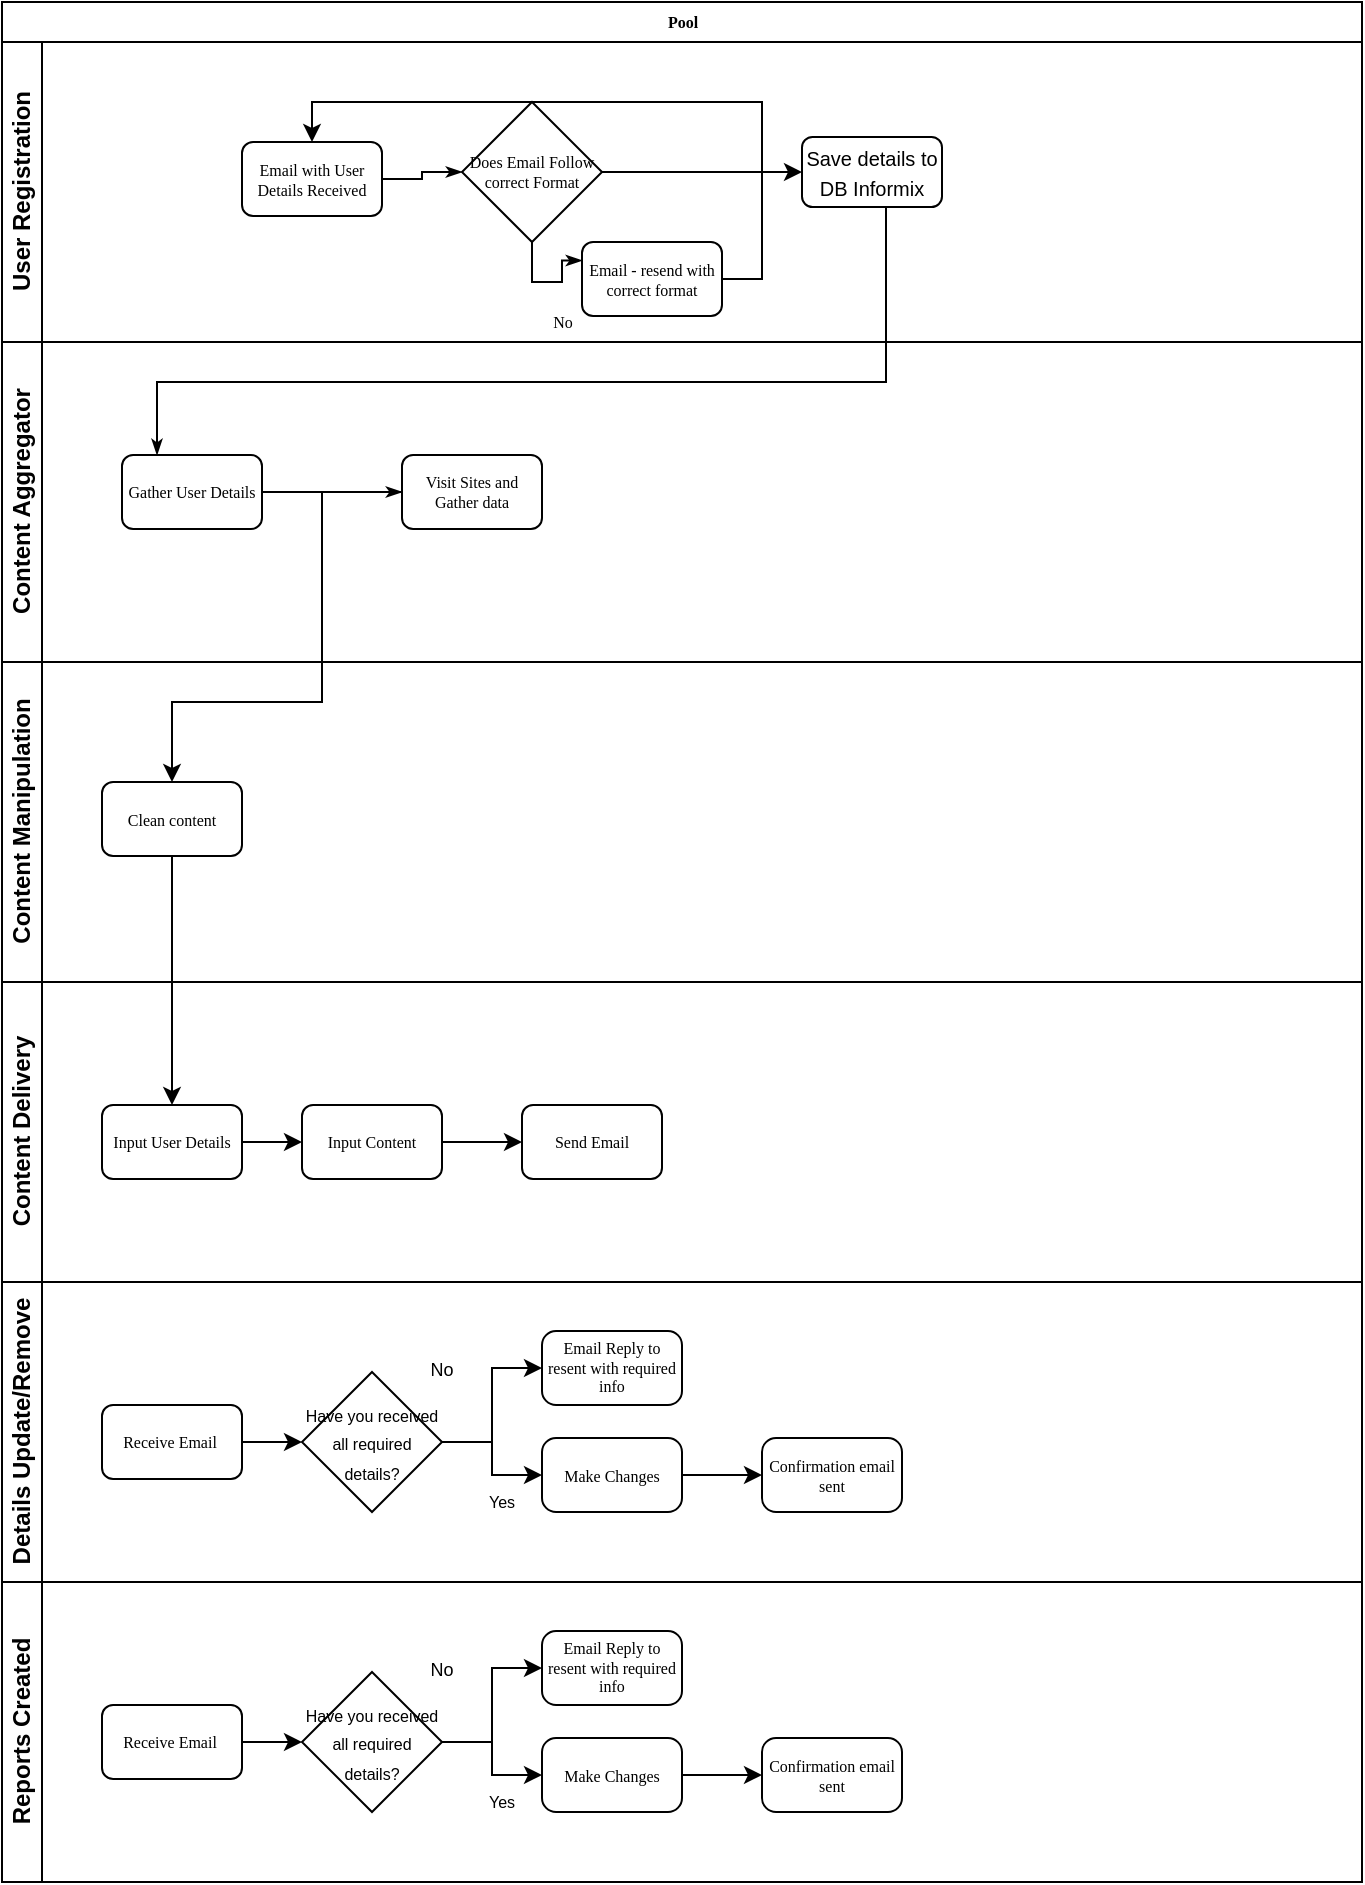 <mxfile version="13.3.0" type="onedrive"><diagram name="Page-1" id="c7488fd3-1785-93aa-aadb-54a6760d102a"><mxGraphModel dx="965" dy="507" grid="1" gridSize="10" guides="1" tooltips="1" connect="1" arrows="1" fold="1" page="1" pageScale="1" pageWidth="1100" pageHeight="850" background="#ffffff" math="0" shadow="0"><root><mxCell id="0"/><mxCell id="1" parent="0"/><mxCell id="2b4e8129b02d487f-1" value="Pool" style="swimlane;html=1;childLayout=stackLayout;horizontal=1;startSize=20;horizontalStack=0;rounded=0;shadow=0;labelBackgroundColor=none;strokeWidth=1;fontFamily=Verdana;fontSize=8;align=center;" parent="1" vertex="1"><mxGeometry x="180" y="70" width="680" height="940" as="geometry"/></mxCell><mxCell id="2b4e8129b02d487f-3" value="User Registration" style="swimlane;html=1;startSize=20;horizontal=0;" parent="2b4e8129b02d487f-1" vertex="1"><mxGeometry y="20" width="680" height="150" as="geometry"/></mxCell><mxCell id="2b4e8129b02d487f-26" style="edgeStyle=orthogonalEdgeStyle;rounded=0;html=1;labelBackgroundColor=none;startArrow=none;startFill=0;startSize=5;endArrow=classicThin;endFill=1;endSize=5;jettySize=auto;orthogonalLoop=1;strokeWidth=1;fontFamily=Verdana;fontSize=8" parent="2b4e8129b02d487f-3" source="2b4e8129b02d487f-12" target="2b4e8129b02d487f-13" edge="1"><mxGeometry relative="1" as="geometry"/></mxCell><mxCell id="J43mlfefdDWLX61VT9rE-13" value="&lt;font style=&quot;font-size: 10px&quot;&gt;Save details to DB Informix&lt;/font&gt;" style="rounded=1;whiteSpace=wrap;html=1;" vertex="1" parent="2b4e8129b02d487f-3"><mxGeometry x="400" y="47.5" width="70" height="35" as="geometry"/></mxCell><mxCell id="2b4e8129b02d487f-12" value="Email with User Details Received" style="rounded=1;whiteSpace=wrap;html=1;shadow=0;labelBackgroundColor=none;strokeWidth=1;fontFamily=Verdana;fontSize=8;align=center;" parent="2b4e8129b02d487f-3" vertex="1"><mxGeometry x="120" y="50.0" width="70" height="37" as="geometry"/></mxCell><mxCell id="J43mlfefdDWLX61VT9rE-12" value="" style="edgeStyle=orthogonalEdgeStyle;rounded=0;orthogonalLoop=1;jettySize=auto;html=1;entryX=0;entryY=0.5;entryDx=0;entryDy=0;" edge="1" parent="2b4e8129b02d487f-3" source="2b4e8129b02d487f-13" target="J43mlfefdDWLX61VT9rE-13"><mxGeometry relative="1" as="geometry"><mxPoint x="380" y="65" as="targetPoint"/></mxGeometry></mxCell><mxCell id="2b4e8129b02d487f-13" value="Does Email Follow correct Format" style="strokeWidth=1;html=1;shape=mxgraph.flowchart.decision;whiteSpace=wrap;rounded=1;shadow=0;labelBackgroundColor=none;fontFamily=Verdana;fontSize=8;align=center;" parent="2b4e8129b02d487f-3" vertex="1"><mxGeometry x="230" y="30" width="70" height="70" as="geometry"/></mxCell><mxCell id="2b4e8129b02d487f-25" value="No" style="edgeStyle=orthogonalEdgeStyle;rounded=0;html=1;labelBackgroundColor=none;startArrow=none;startFill=0;startSize=5;endArrow=classicThin;endFill=1;endSize=5;jettySize=auto;orthogonalLoop=1;strokeWidth=1;fontFamily=Verdana;fontSize=8;entryX=0;entryY=0.25;entryDx=0;entryDy=0;" parent="2b4e8129b02d487f-3" source="2b4e8129b02d487f-13" target="J43mlfefdDWLX61VT9rE-15" edge="1"><mxGeometry x="0.257" y="-20" relative="1" as="geometry"><mxPoint x="-20" y="20" as="offset"/><mxPoint x="290" y="10" as="targetPoint"/><Array as="points"><mxPoint x="265" y="120"/><mxPoint x="280" y="120"/><mxPoint x="280" y="109"/></Array></mxGeometry></mxCell><mxCell id="J43mlfefdDWLX61VT9rE-16" style="edgeStyle=orthogonalEdgeStyle;rounded=0;orthogonalLoop=1;jettySize=auto;html=1;exitX=1;exitY=0.5;exitDx=0;exitDy=0;entryX=0.5;entryY=0;entryDx=0;entryDy=0;" edge="1" parent="2b4e8129b02d487f-3" source="J43mlfefdDWLX61VT9rE-15" target="2b4e8129b02d487f-12"><mxGeometry relative="1" as="geometry"/></mxCell><mxCell id="J43mlfefdDWLX61VT9rE-15" value="Email - resend with correct format" style="rounded=1;whiteSpace=wrap;html=1;shadow=0;labelBackgroundColor=none;strokeWidth=1;fontFamily=Verdana;fontSize=8;align=center;" vertex="1" parent="2b4e8129b02d487f-3"><mxGeometry x="290" y="100.0" width="70" height="37" as="geometry"/></mxCell><mxCell id="2b4e8129b02d487f-4" value="Content Aggregator" style="swimlane;html=1;startSize=20;horizontal=0;" parent="2b4e8129b02d487f-1" vertex="1"><mxGeometry y="170" width="680" height="160" as="geometry"/></mxCell><mxCell id="2b4e8129b02d487f-28" style="edgeStyle=orthogonalEdgeStyle;rounded=0;html=1;labelBackgroundColor=none;startArrow=none;startFill=0;startSize=5;endArrow=classicThin;endFill=1;endSize=5;jettySize=auto;orthogonalLoop=1;strokeWidth=1;fontFamily=Verdana;fontSize=8;entryX=0;entryY=0.5;entryDx=0;entryDy=0;" parent="2b4e8129b02d487f-4" source="2b4e8129b02d487f-14" target="2b4e8129b02d487f-17" edge="1"><mxGeometry relative="1" as="geometry"><mxPoint x="190" y="76" as="targetPoint"/></mxGeometry></mxCell><mxCell id="2b4e8129b02d487f-17" value="Visit Sites and Gather data" style="rounded=1;whiteSpace=wrap;html=1;shadow=0;labelBackgroundColor=none;strokeWidth=1;fontFamily=Verdana;fontSize=8;align=center;" parent="2b4e8129b02d487f-4" vertex="1"><mxGeometry x="200" y="56.5" width="70" height="37" as="geometry"/></mxCell><mxCell id="2b4e8129b02d487f-14" value="Gather User Details" style="rounded=1;whiteSpace=wrap;html=1;shadow=0;labelBackgroundColor=none;strokeWidth=1;fontFamily=Verdana;fontSize=8;align=center;" parent="2b4e8129b02d487f-4" vertex="1"><mxGeometry x="60" y="56.5" width="70" height="37" as="geometry"/></mxCell><mxCell id="J43mlfefdDWLX61VT9rE-46" value="Content Manipulation" style="swimlane;html=1;startSize=20;horizontal=0;" vertex="1" parent="2b4e8129b02d487f-1"><mxGeometry y="330" width="680" height="160" as="geometry"/></mxCell><mxCell id="J43mlfefdDWLX61VT9rE-20" value="Clean content" style="rounded=1;whiteSpace=wrap;html=1;shadow=0;labelBackgroundColor=none;strokeWidth=1;fontFamily=Verdana;fontSize=8;align=center;" vertex="1" parent="J43mlfefdDWLX61VT9rE-46"><mxGeometry x="50" y="60" width="70" height="37" as="geometry"/></mxCell><mxCell id="J43mlfefdDWLX61VT9rE-54" value="Content Delivery" style="swimlane;html=1;startSize=20;horizontal=0;" vertex="1" parent="2b4e8129b02d487f-1"><mxGeometry y="490" width="680" height="150" as="geometry"/></mxCell><mxCell id="J43mlfefdDWLX61VT9rE-57" value="" style="edgeStyle=orthogonalEdgeStyle;rounded=0;orthogonalLoop=1;jettySize=auto;html=1;" edge="1" parent="J43mlfefdDWLX61VT9rE-54" source="J43mlfefdDWLX61VT9rE-22" target="J43mlfefdDWLX61VT9rE-56"><mxGeometry relative="1" as="geometry"/></mxCell><mxCell id="J43mlfefdDWLX61VT9rE-58" value="Send Email" style="rounded=1;whiteSpace=wrap;html=1;shadow=0;labelBackgroundColor=none;strokeWidth=1;fontFamily=Verdana;fontSize=8;align=center;" vertex="1" parent="J43mlfefdDWLX61VT9rE-54"><mxGeometry x="260" y="61.5" width="70" height="37" as="geometry"/></mxCell><mxCell id="J43mlfefdDWLX61VT9rE-22" value="Input User Details" style="rounded=1;whiteSpace=wrap;html=1;shadow=0;labelBackgroundColor=none;strokeWidth=1;fontFamily=Verdana;fontSize=8;align=center;" vertex="1" parent="J43mlfefdDWLX61VT9rE-54"><mxGeometry x="50" y="61.5" width="70" height="37" as="geometry"/></mxCell><mxCell id="J43mlfefdDWLX61VT9rE-59" value="" style="edgeStyle=orthogonalEdgeStyle;rounded=0;orthogonalLoop=1;jettySize=auto;html=1;" edge="1" parent="J43mlfefdDWLX61VT9rE-54" source="J43mlfefdDWLX61VT9rE-56" target="J43mlfefdDWLX61VT9rE-58"><mxGeometry relative="1" as="geometry"/></mxCell><mxCell id="J43mlfefdDWLX61VT9rE-56" value="Input Content" style="rounded=1;whiteSpace=wrap;html=1;shadow=0;labelBackgroundColor=none;strokeWidth=1;fontFamily=Verdana;fontSize=8;align=center;" vertex="1" parent="J43mlfefdDWLX61VT9rE-54"><mxGeometry x="150" y="61.5" width="70" height="37" as="geometry"/></mxCell><mxCell id="J43mlfefdDWLX61VT9rE-60" value="Details Update/Remove" style="swimlane;html=1;startSize=20;horizontal=0;" vertex="1" parent="2b4e8129b02d487f-1"><mxGeometry y="640" width="680" height="150" as="geometry"/></mxCell><mxCell id="J43mlfefdDWLX61VT9rE-61" value="" style="edgeStyle=orthogonalEdgeStyle;rounded=0;orthogonalLoop=1;jettySize=auto;html=1;entryX=0;entryY=0.5;entryDx=0;entryDy=0;" edge="1" parent="J43mlfefdDWLX61VT9rE-60" source="J43mlfefdDWLX61VT9rE-63" target="J43mlfefdDWLX61VT9rE-66"><mxGeometry relative="1" as="geometry"><mxPoint x="150" y="80" as="targetPoint"/></mxGeometry></mxCell><mxCell id="J43mlfefdDWLX61VT9rE-76" value="Email Reply to resent with required info" style="rounded=1;whiteSpace=wrap;html=1;shadow=0;labelBackgroundColor=none;strokeWidth=1;fontFamily=Verdana;fontSize=8;align=center;arcSize=19;" vertex="1" parent="J43mlfefdDWLX61VT9rE-60"><mxGeometry x="270" y="24.5" width="70" height="37" as="geometry"/></mxCell><mxCell id="J43mlfefdDWLX61VT9rE-77" value="&lt;font style=&quot;font-size: 9px&quot;&gt;No&lt;/font&gt;" style="text;html=1;strokeColor=none;fillColor=none;align=center;verticalAlign=middle;whiteSpace=wrap;rounded=0;" vertex="1" parent="J43mlfefdDWLX61VT9rE-60"><mxGeometry x="200" y="33" width="40" height="20" as="geometry"/></mxCell><mxCell id="J43mlfefdDWLX61VT9rE-63" value="Receive Email&amp;nbsp;" style="rounded=1;whiteSpace=wrap;html=1;shadow=0;labelBackgroundColor=none;strokeWidth=1;fontFamily=Verdana;fontSize=8;align=center;" vertex="1" parent="J43mlfefdDWLX61VT9rE-60"><mxGeometry x="50" y="61.5" width="70" height="37" as="geometry"/></mxCell><mxCell id="J43mlfefdDWLX61VT9rE-70" value="" style="edgeStyle=orthogonalEdgeStyle;rounded=0;orthogonalLoop=1;jettySize=auto;html=1;entryX=0;entryY=0.5;entryDx=0;entryDy=0;" edge="1" parent="J43mlfefdDWLX61VT9rE-60" source="J43mlfefdDWLX61VT9rE-66" target="J43mlfefdDWLX61VT9rE-72"><mxGeometry relative="1" as="geometry"><mxPoint x="260" y="80" as="targetPoint"/></mxGeometry></mxCell><mxCell id="J43mlfefdDWLX61VT9rE-66" value="&lt;font style=&quot;font-size: 8px&quot;&gt;Have you received all required details?&lt;/font&gt;" style="rhombus;whiteSpace=wrap;html=1;" vertex="1" parent="J43mlfefdDWLX61VT9rE-60"><mxGeometry x="150" y="45" width="70" height="70" as="geometry"/></mxCell><mxCell id="J43mlfefdDWLX61VT9rE-75" value="" style="edgeStyle=orthogonalEdgeStyle;rounded=0;orthogonalLoop=1;jettySize=auto;html=1;entryX=0;entryY=0.5;entryDx=0;entryDy=0;" edge="1" parent="J43mlfefdDWLX61VT9rE-60" source="J43mlfefdDWLX61VT9rE-66" target="J43mlfefdDWLX61VT9rE-76"><mxGeometry relative="1" as="geometry"><mxPoint x="240" y="10" as="targetPoint"/></mxGeometry></mxCell><mxCell id="J43mlfefdDWLX61VT9rE-79" value="" style="edgeStyle=orthogonalEdgeStyle;rounded=0;orthogonalLoop=1;jettySize=auto;html=1;" edge="1" parent="J43mlfefdDWLX61VT9rE-60" source="J43mlfefdDWLX61VT9rE-72" target="J43mlfefdDWLX61VT9rE-78"><mxGeometry relative="1" as="geometry"/></mxCell><mxCell id="J43mlfefdDWLX61VT9rE-72" value="Make Changes" style="rounded=1;whiteSpace=wrap;html=1;shadow=0;labelBackgroundColor=none;strokeWidth=1;fontFamily=Verdana;fontSize=8;align=center;arcSize=19;" vertex="1" parent="J43mlfefdDWLX61VT9rE-60"><mxGeometry x="270" y="78" width="70" height="37" as="geometry"/></mxCell><mxCell id="J43mlfefdDWLX61VT9rE-78" value="Confirmation email sent" style="rounded=1;whiteSpace=wrap;html=1;shadow=0;labelBackgroundColor=none;strokeWidth=1;fontFamily=Verdana;fontSize=8;align=center;arcSize=19;" vertex="1" parent="J43mlfefdDWLX61VT9rE-60"><mxGeometry x="380" y="78" width="70" height="37" as="geometry"/></mxCell><mxCell id="J43mlfefdDWLX61VT9rE-73" value="&lt;font style=&quot;font-size: 8px&quot;&gt;Yes&lt;/font&gt;" style="text;html=1;strokeColor=none;fillColor=none;align=center;verticalAlign=middle;whiteSpace=wrap;rounded=0;" vertex="1" parent="J43mlfefdDWLX61VT9rE-60"><mxGeometry x="230" y="98.5" width="40" height="20" as="geometry"/></mxCell><mxCell id="J43mlfefdDWLX61VT9rE-80" value="Reports Created" style="swimlane;html=1;startSize=20;horizontal=0;" vertex="1" parent="2b4e8129b02d487f-1"><mxGeometry y="790" width="680" height="150" as="geometry"/></mxCell><mxCell id="J43mlfefdDWLX61VT9rE-81" value="" style="edgeStyle=orthogonalEdgeStyle;rounded=0;orthogonalLoop=1;jettySize=auto;html=1;entryX=0;entryY=0.5;entryDx=0;entryDy=0;" edge="1" parent="J43mlfefdDWLX61VT9rE-80" source="J43mlfefdDWLX61VT9rE-84" target="J43mlfefdDWLX61VT9rE-86"><mxGeometry relative="1" as="geometry"><mxPoint x="150" y="80" as="targetPoint"/></mxGeometry></mxCell><mxCell id="J43mlfefdDWLX61VT9rE-82" value="Email Reply to resent with required info" style="rounded=1;whiteSpace=wrap;html=1;shadow=0;labelBackgroundColor=none;strokeWidth=1;fontFamily=Verdana;fontSize=8;align=center;arcSize=19;" vertex="1" parent="J43mlfefdDWLX61VT9rE-80"><mxGeometry x="270" y="24.5" width="70" height="37" as="geometry"/></mxCell><mxCell id="J43mlfefdDWLX61VT9rE-83" value="&lt;font style=&quot;font-size: 9px&quot;&gt;No&lt;/font&gt;" style="text;html=1;strokeColor=none;fillColor=none;align=center;verticalAlign=middle;whiteSpace=wrap;rounded=0;" vertex="1" parent="J43mlfefdDWLX61VT9rE-80"><mxGeometry x="200" y="33" width="40" height="20" as="geometry"/></mxCell><mxCell id="J43mlfefdDWLX61VT9rE-84" value="Receive Email&amp;nbsp;" style="rounded=1;whiteSpace=wrap;html=1;shadow=0;labelBackgroundColor=none;strokeWidth=1;fontFamily=Verdana;fontSize=8;align=center;" vertex="1" parent="J43mlfefdDWLX61VT9rE-80"><mxGeometry x="50" y="61.5" width="70" height="37" as="geometry"/></mxCell><mxCell id="J43mlfefdDWLX61VT9rE-85" value="" style="edgeStyle=orthogonalEdgeStyle;rounded=0;orthogonalLoop=1;jettySize=auto;html=1;entryX=0;entryY=0.5;entryDx=0;entryDy=0;" edge="1" parent="J43mlfefdDWLX61VT9rE-80" source="J43mlfefdDWLX61VT9rE-86" target="J43mlfefdDWLX61VT9rE-89"><mxGeometry relative="1" as="geometry"><mxPoint x="260" y="80" as="targetPoint"/></mxGeometry></mxCell><mxCell id="J43mlfefdDWLX61VT9rE-86" value="&lt;font style=&quot;font-size: 8px&quot;&gt;Have you received all required details?&lt;/font&gt;" style="rhombus;whiteSpace=wrap;html=1;" vertex="1" parent="J43mlfefdDWLX61VT9rE-80"><mxGeometry x="150" y="45" width="70" height="70" as="geometry"/></mxCell><mxCell id="J43mlfefdDWLX61VT9rE-87" value="" style="edgeStyle=orthogonalEdgeStyle;rounded=0;orthogonalLoop=1;jettySize=auto;html=1;entryX=0;entryY=0.5;entryDx=0;entryDy=0;" edge="1" parent="J43mlfefdDWLX61VT9rE-80" source="J43mlfefdDWLX61VT9rE-86" target="J43mlfefdDWLX61VT9rE-82"><mxGeometry relative="1" as="geometry"><mxPoint x="240" y="10" as="targetPoint"/></mxGeometry></mxCell><mxCell id="J43mlfefdDWLX61VT9rE-88" value="" style="edgeStyle=orthogonalEdgeStyle;rounded=0;orthogonalLoop=1;jettySize=auto;html=1;" edge="1" parent="J43mlfefdDWLX61VT9rE-80" source="J43mlfefdDWLX61VT9rE-89" target="J43mlfefdDWLX61VT9rE-90"><mxGeometry relative="1" as="geometry"/></mxCell><mxCell id="J43mlfefdDWLX61VT9rE-89" value="Make Changes" style="rounded=1;whiteSpace=wrap;html=1;shadow=0;labelBackgroundColor=none;strokeWidth=1;fontFamily=Verdana;fontSize=8;align=center;arcSize=19;" vertex="1" parent="J43mlfefdDWLX61VT9rE-80"><mxGeometry x="270" y="78" width="70" height="37" as="geometry"/></mxCell><mxCell id="J43mlfefdDWLX61VT9rE-90" value="Confirmation email sent" style="rounded=1;whiteSpace=wrap;html=1;shadow=0;labelBackgroundColor=none;strokeWidth=1;fontFamily=Verdana;fontSize=8;align=center;arcSize=19;" vertex="1" parent="J43mlfefdDWLX61VT9rE-80"><mxGeometry x="380" y="78" width="70" height="37" as="geometry"/></mxCell><mxCell id="J43mlfefdDWLX61VT9rE-91" value="&lt;font style=&quot;font-size: 8px&quot;&gt;Yes&lt;/font&gt;" style="text;html=1;strokeColor=none;fillColor=none;align=center;verticalAlign=middle;whiteSpace=wrap;rounded=0;" vertex="1" parent="J43mlfefdDWLX61VT9rE-80"><mxGeometry x="230" y="98.5" width="40" height="20" as="geometry"/></mxCell><mxCell id="2b4e8129b02d487f-33" style="edgeStyle=orthogonalEdgeStyle;rounded=0;html=1;labelBackgroundColor=none;startArrow=none;startFill=0;startSize=5;endArrow=classicThin;endFill=1;endSize=5;jettySize=auto;orthogonalLoop=1;strokeWidth=1;fontFamily=Verdana;fontSize=8;entryX=0.25;entryY=0;entryDx=0;entryDy=0;" parent="2b4e8129b02d487f-1" source="J43mlfefdDWLX61VT9rE-13" target="2b4e8129b02d487f-14" edge="1"><mxGeometry relative="1" as="geometry"><mxPoint x="455" y="210" as="sourcePoint"/><mxPoint x="440" y="103" as="targetPoint"/><Array as="points"><mxPoint x="442" y="190"/><mxPoint x="78" y="190"/></Array></mxGeometry></mxCell><mxCell id="J43mlfefdDWLX61VT9rE-21" value="" style="edgeStyle=orthogonalEdgeStyle;rounded=0;orthogonalLoop=1;jettySize=auto;html=1;" edge="1" parent="2b4e8129b02d487f-1" source="2b4e8129b02d487f-17" target="J43mlfefdDWLX61VT9rE-20"><mxGeometry relative="1" as="geometry"><Array as="points"><mxPoint x="160" y="245"/><mxPoint x="160" y="350"/><mxPoint x="85" y="350"/></Array></mxGeometry></mxCell><mxCell id="J43mlfefdDWLX61VT9rE-23" style="edgeStyle=orthogonalEdgeStyle;rounded=0;orthogonalLoop=1;jettySize=auto;html=1;exitX=0.5;exitY=1;exitDx=0;exitDy=0;entryX=0.5;entryY=0;entryDx=0;entryDy=0;" edge="1" parent="2b4e8129b02d487f-1" source="J43mlfefdDWLX61VT9rE-20" target="J43mlfefdDWLX61VT9rE-22"><mxGeometry relative="1" as="geometry"><Array as="points"><mxPoint x="85" y="540"/><mxPoint x="85" y="540"/></Array></mxGeometry></mxCell></root></mxGraphModel></diagram></mxfile>